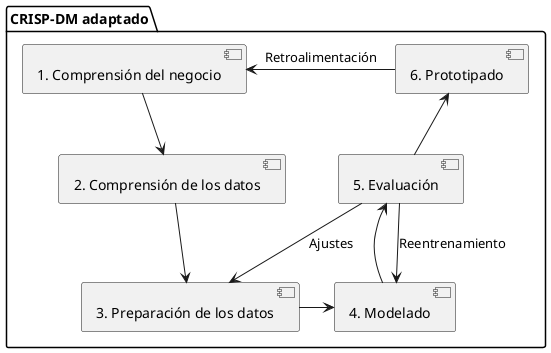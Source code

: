 @startuml
'title Diagrama de Componentes: Estructura CRISP-DM para Dátil Medjool

'left to right direction

package "CRISP-DM adaptado" {
  [1. Comprensión del negocio]
  [2. Comprensión de los datos]
  [3. Preparación de los datos]
  [4. Modelado]
  [5. Evaluación]
  [6. Prototipado]
}

[1. Comprensión del negocio] -d-> [2. Comprensión de los datos]
[2. Comprensión de los datos] -d-> [3. Preparación de los datos]
[3. Preparación de los datos] -r-> [4. Modelado]
[4. Modelado] -u-> [5. Evaluación]
[5. Evaluación] -u-> [6. Prototipado]

' Loopbacks típicos de CRISP-DM
[5. Evaluación] --> [3. Preparación de los datos] : Ajustes
[5. Evaluación] --> [4. Modelado] : Reentrenamiento
[6. Prototipado] -l-> [1. Comprensión del negocio] : Retroalimentación
@enduml

